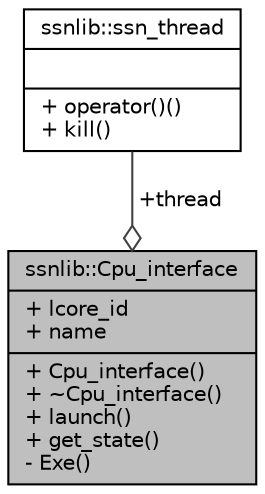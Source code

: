 digraph "ssnlib::Cpu_interface"
{
  edge [fontname="Helvetica",fontsize="10",labelfontname="Helvetica",labelfontsize="10"];
  node [fontname="Helvetica",fontsize="10",shape=record];
  Node1 [label="{ssnlib::Cpu_interface\n|+ lcore_id\l+ name\l|+ Cpu_interface()\l+ ~Cpu_interface()\l+ launch()\l+ get_state()\l- Exe()\l}",height=0.2,width=0.4,color="black", fillcolor="grey75", style="filled", fontcolor="black"];
  Node2 -> Node1 [color="grey25",fontsize="10",style="solid",label=" +thread" ,arrowhead="odiamond",fontname="Helvetica"];
  Node2 [label="{ssnlib::ssn_thread\n||+ operator()()\l+ kill()\l}",height=0.2,width=0.4,color="black", fillcolor="white", style="filled",URL="$classssnlib_1_1ssn__thread.html"];
}
